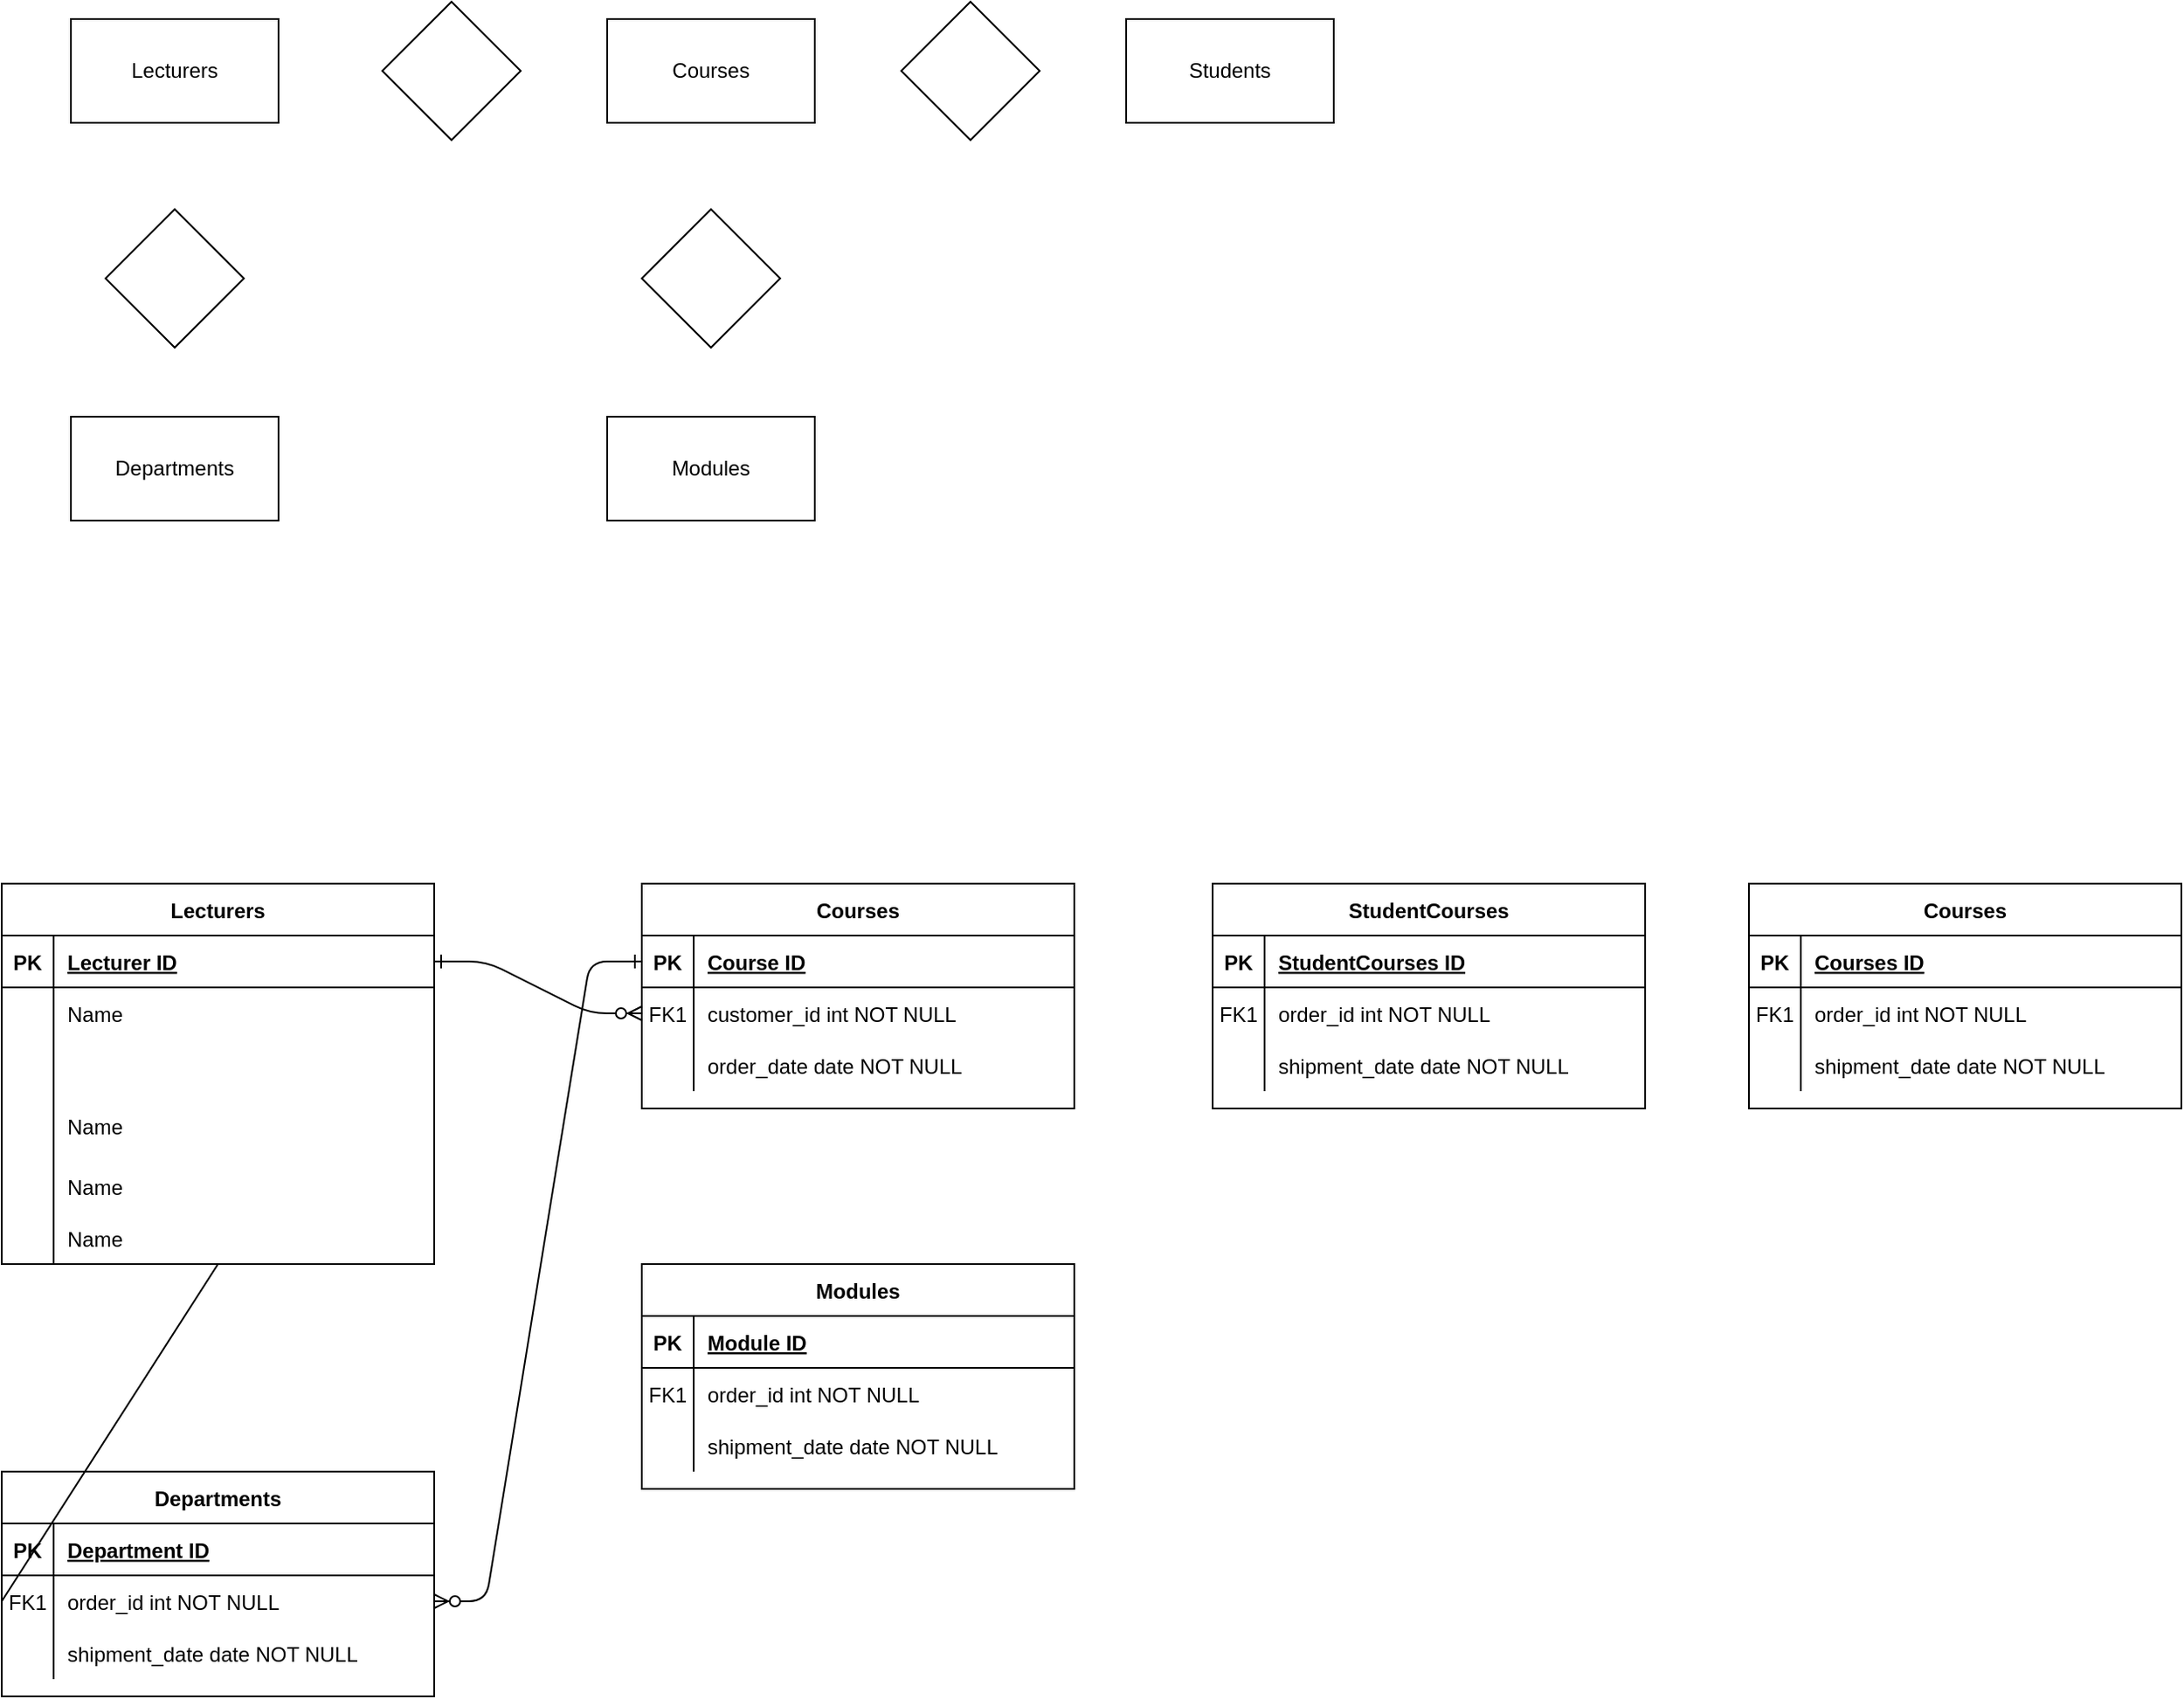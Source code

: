 <mxfile version="16.5.2" type="github">
  <diagram id="R2lEEEUBdFMjLlhIrx00" name="Page-1">
    <mxGraphModel dx="841" dy="399" grid="1" gridSize="10" guides="1" tooltips="1" connect="1" arrows="1" fold="1" page="1" pageScale="1" pageWidth="3300" pageHeight="4681" math="0" shadow="0" extFonts="Permanent Marker^https://fonts.googleapis.com/css?family=Permanent+Marker">
      <root>
        <mxCell id="0" />
        <mxCell id="1" parent="0" />
        <mxCell id="cXxrzQ6mViW_sC7B9-sD-1" value="" style="edgeStyle=entityRelationEdgeStyle;endArrow=ERzeroToMany;startArrow=ERone;endFill=1;startFill=0;" edge="1" parent="1" source="cXxrzQ6mViW_sC7B9-sD-24" target="cXxrzQ6mViW_sC7B9-sD-7">
          <mxGeometry width="100" height="100" relative="1" as="geometry">
            <mxPoint x="1410" y="1900" as="sourcePoint" />
            <mxPoint x="1510" y="1800" as="targetPoint" />
          </mxGeometry>
        </mxCell>
        <mxCell id="cXxrzQ6mViW_sC7B9-sD-2" value="" style="edgeStyle=entityRelationEdgeStyle;endArrow=ERzeroToMany;startArrow=ERone;endFill=1;startFill=0;" edge="1" parent="1" source="cXxrzQ6mViW_sC7B9-sD-4" target="cXxrzQ6mViW_sC7B9-sD-17">
          <mxGeometry width="100" height="100" relative="1" as="geometry">
            <mxPoint x="1470" y="1360" as="sourcePoint" />
            <mxPoint x="1530" y="1385" as="targetPoint" />
          </mxGeometry>
        </mxCell>
        <mxCell id="cXxrzQ6mViW_sC7B9-sD-3" value="Courses" style="shape=table;startSize=30;container=1;collapsible=1;childLayout=tableLayout;fixedRows=1;rowLines=0;fontStyle=1;align=center;resizeLast=1;" vertex="1" parent="1">
          <mxGeometry x="1490" y="1300" width="250" height="130" as="geometry" />
        </mxCell>
        <mxCell id="cXxrzQ6mViW_sC7B9-sD-4" value="" style="shape=partialRectangle;collapsible=0;dropTarget=0;pointerEvents=0;fillColor=none;points=[[0,0.5],[1,0.5]];portConstraint=eastwest;top=0;left=0;right=0;bottom=1;" vertex="1" parent="cXxrzQ6mViW_sC7B9-sD-3">
          <mxGeometry y="30" width="250" height="30" as="geometry" />
        </mxCell>
        <mxCell id="cXxrzQ6mViW_sC7B9-sD-5" value="PK" style="shape=partialRectangle;overflow=hidden;connectable=0;fillColor=none;top=0;left=0;bottom=0;right=0;fontStyle=1;" vertex="1" parent="cXxrzQ6mViW_sC7B9-sD-4">
          <mxGeometry width="30" height="30" as="geometry">
            <mxRectangle width="30" height="30" as="alternateBounds" />
          </mxGeometry>
        </mxCell>
        <mxCell id="cXxrzQ6mViW_sC7B9-sD-6" value="Course ID" style="shape=partialRectangle;overflow=hidden;connectable=0;fillColor=none;top=0;left=0;bottom=0;right=0;align=left;spacingLeft=6;fontStyle=5;" vertex="1" parent="cXxrzQ6mViW_sC7B9-sD-4">
          <mxGeometry x="30" width="220" height="30" as="geometry">
            <mxRectangle width="220" height="30" as="alternateBounds" />
          </mxGeometry>
        </mxCell>
        <mxCell id="cXxrzQ6mViW_sC7B9-sD-7" value="" style="shape=partialRectangle;collapsible=0;dropTarget=0;pointerEvents=0;fillColor=none;points=[[0,0.5],[1,0.5]];portConstraint=eastwest;top=0;left=0;right=0;bottom=0;" vertex="1" parent="cXxrzQ6mViW_sC7B9-sD-3">
          <mxGeometry y="60" width="250" height="30" as="geometry" />
        </mxCell>
        <mxCell id="cXxrzQ6mViW_sC7B9-sD-8" value="FK1" style="shape=partialRectangle;overflow=hidden;connectable=0;fillColor=none;top=0;left=0;bottom=0;right=0;" vertex="1" parent="cXxrzQ6mViW_sC7B9-sD-7">
          <mxGeometry width="30" height="30" as="geometry">
            <mxRectangle width="30" height="30" as="alternateBounds" />
          </mxGeometry>
        </mxCell>
        <mxCell id="cXxrzQ6mViW_sC7B9-sD-9" value="customer_id int NOT NULL" style="shape=partialRectangle;overflow=hidden;connectable=0;fillColor=none;top=0;left=0;bottom=0;right=0;align=left;spacingLeft=6;" vertex="1" parent="cXxrzQ6mViW_sC7B9-sD-7">
          <mxGeometry x="30" width="220" height="30" as="geometry">
            <mxRectangle width="220" height="30" as="alternateBounds" />
          </mxGeometry>
        </mxCell>
        <mxCell id="cXxrzQ6mViW_sC7B9-sD-10" value="" style="shape=partialRectangle;collapsible=0;dropTarget=0;pointerEvents=0;fillColor=none;points=[[0,0.5],[1,0.5]];portConstraint=eastwest;top=0;left=0;right=0;bottom=0;" vertex="1" parent="cXxrzQ6mViW_sC7B9-sD-3">
          <mxGeometry y="90" width="250" height="30" as="geometry" />
        </mxCell>
        <mxCell id="cXxrzQ6mViW_sC7B9-sD-11" value="" style="shape=partialRectangle;overflow=hidden;connectable=0;fillColor=none;top=0;left=0;bottom=0;right=0;" vertex="1" parent="cXxrzQ6mViW_sC7B9-sD-10">
          <mxGeometry width="30" height="30" as="geometry">
            <mxRectangle width="30" height="30" as="alternateBounds" />
          </mxGeometry>
        </mxCell>
        <mxCell id="cXxrzQ6mViW_sC7B9-sD-12" value="order_date date NOT NULL" style="shape=partialRectangle;overflow=hidden;connectable=0;fillColor=none;top=0;left=0;bottom=0;right=0;align=left;spacingLeft=6;" vertex="1" parent="cXxrzQ6mViW_sC7B9-sD-10">
          <mxGeometry x="30" width="220" height="30" as="geometry">
            <mxRectangle width="220" height="30" as="alternateBounds" />
          </mxGeometry>
        </mxCell>
        <mxCell id="cXxrzQ6mViW_sC7B9-sD-13" value="Departments" style="shape=table;startSize=30;container=1;collapsible=1;childLayout=tableLayout;fixedRows=1;rowLines=0;fontStyle=1;align=center;resizeLast=1;" vertex="1" parent="1">
          <mxGeometry x="1120" y="1640" width="250" height="130" as="geometry" />
        </mxCell>
        <mxCell id="cXxrzQ6mViW_sC7B9-sD-14" value="" style="shape=partialRectangle;collapsible=0;dropTarget=0;pointerEvents=0;fillColor=none;points=[[0,0.5],[1,0.5]];portConstraint=eastwest;top=0;left=0;right=0;bottom=1;" vertex="1" parent="cXxrzQ6mViW_sC7B9-sD-13">
          <mxGeometry y="30" width="250" height="30" as="geometry" />
        </mxCell>
        <mxCell id="cXxrzQ6mViW_sC7B9-sD-15" value="PK" style="shape=partialRectangle;overflow=hidden;connectable=0;fillColor=none;top=0;left=0;bottom=0;right=0;fontStyle=1;" vertex="1" parent="cXxrzQ6mViW_sC7B9-sD-14">
          <mxGeometry width="30" height="30" as="geometry">
            <mxRectangle width="30" height="30" as="alternateBounds" />
          </mxGeometry>
        </mxCell>
        <mxCell id="cXxrzQ6mViW_sC7B9-sD-16" value="Department ID" style="shape=partialRectangle;overflow=hidden;connectable=0;fillColor=none;top=0;left=0;bottom=0;right=0;align=left;spacingLeft=6;fontStyle=5;" vertex="1" parent="cXxrzQ6mViW_sC7B9-sD-14">
          <mxGeometry x="30" width="220" height="30" as="geometry">
            <mxRectangle width="220" height="30" as="alternateBounds" />
          </mxGeometry>
        </mxCell>
        <mxCell id="cXxrzQ6mViW_sC7B9-sD-17" value="" style="shape=partialRectangle;collapsible=0;dropTarget=0;pointerEvents=0;fillColor=none;points=[[0,0.5],[1,0.5]];portConstraint=eastwest;top=0;left=0;right=0;bottom=0;" vertex="1" parent="cXxrzQ6mViW_sC7B9-sD-13">
          <mxGeometry y="60" width="250" height="30" as="geometry" />
        </mxCell>
        <mxCell id="cXxrzQ6mViW_sC7B9-sD-18" value="FK1" style="shape=partialRectangle;overflow=hidden;connectable=0;fillColor=none;top=0;left=0;bottom=0;right=0;" vertex="1" parent="cXxrzQ6mViW_sC7B9-sD-17">
          <mxGeometry width="30" height="30" as="geometry">
            <mxRectangle width="30" height="30" as="alternateBounds" />
          </mxGeometry>
        </mxCell>
        <mxCell id="cXxrzQ6mViW_sC7B9-sD-19" value="order_id int NOT NULL" style="shape=partialRectangle;overflow=hidden;connectable=0;fillColor=none;top=0;left=0;bottom=0;right=0;align=left;spacingLeft=6;" vertex="1" parent="cXxrzQ6mViW_sC7B9-sD-17">
          <mxGeometry x="30" width="220" height="30" as="geometry">
            <mxRectangle width="220" height="30" as="alternateBounds" />
          </mxGeometry>
        </mxCell>
        <mxCell id="cXxrzQ6mViW_sC7B9-sD-20" value="" style="shape=partialRectangle;collapsible=0;dropTarget=0;pointerEvents=0;fillColor=none;points=[[0,0.5],[1,0.5]];portConstraint=eastwest;top=0;left=0;right=0;bottom=0;" vertex="1" parent="cXxrzQ6mViW_sC7B9-sD-13">
          <mxGeometry y="90" width="250" height="30" as="geometry" />
        </mxCell>
        <mxCell id="cXxrzQ6mViW_sC7B9-sD-21" value="" style="shape=partialRectangle;overflow=hidden;connectable=0;fillColor=none;top=0;left=0;bottom=0;right=0;" vertex="1" parent="cXxrzQ6mViW_sC7B9-sD-20">
          <mxGeometry width="30" height="30" as="geometry">
            <mxRectangle width="30" height="30" as="alternateBounds" />
          </mxGeometry>
        </mxCell>
        <mxCell id="cXxrzQ6mViW_sC7B9-sD-22" value="shipment_date date NOT NULL" style="shape=partialRectangle;overflow=hidden;connectable=0;fillColor=none;top=0;left=0;bottom=0;right=0;align=left;spacingLeft=6;" vertex="1" parent="cXxrzQ6mViW_sC7B9-sD-20">
          <mxGeometry x="30" width="220" height="30" as="geometry">
            <mxRectangle width="220" height="30" as="alternateBounds" />
          </mxGeometry>
        </mxCell>
        <mxCell id="cXxrzQ6mViW_sC7B9-sD-23" value="Lecturers" style="shape=table;startSize=30;container=1;collapsible=1;childLayout=tableLayout;fixedRows=1;rowLines=0;fontStyle=1;align=center;resizeLast=1;" vertex="1" parent="1">
          <mxGeometry x="1120" y="1300" width="250" height="220" as="geometry" />
        </mxCell>
        <mxCell id="cXxrzQ6mViW_sC7B9-sD-24" value="" style="shape=partialRectangle;collapsible=0;dropTarget=0;pointerEvents=0;fillColor=none;points=[[0,0.5],[1,0.5]];portConstraint=eastwest;top=0;left=0;right=0;bottom=1;" vertex="1" parent="cXxrzQ6mViW_sC7B9-sD-23">
          <mxGeometry y="30" width="250" height="30" as="geometry" />
        </mxCell>
        <mxCell id="cXxrzQ6mViW_sC7B9-sD-25" value="PK" style="shape=partialRectangle;overflow=hidden;connectable=0;fillColor=none;top=0;left=0;bottom=0;right=0;fontStyle=1;" vertex="1" parent="cXxrzQ6mViW_sC7B9-sD-24">
          <mxGeometry width="30" height="30" as="geometry">
            <mxRectangle width="30" height="30" as="alternateBounds" />
          </mxGeometry>
        </mxCell>
        <mxCell id="cXxrzQ6mViW_sC7B9-sD-26" value="Lecturer ID" style="shape=partialRectangle;overflow=hidden;connectable=0;fillColor=none;top=0;left=0;bottom=0;right=0;align=left;spacingLeft=6;fontStyle=5;" vertex="1" parent="cXxrzQ6mViW_sC7B9-sD-24">
          <mxGeometry x="30" width="220" height="30" as="geometry">
            <mxRectangle width="220" height="30" as="alternateBounds" />
          </mxGeometry>
        </mxCell>
        <mxCell id="cXxrzQ6mViW_sC7B9-sD-27" value="" style="shape=partialRectangle;collapsible=0;dropTarget=0;pointerEvents=0;fillColor=none;points=[[0,0.5],[1,0.5]];portConstraint=eastwest;top=0;left=0;right=0;bottom=0;" vertex="1" parent="cXxrzQ6mViW_sC7B9-sD-23">
          <mxGeometry y="60" width="250" height="160" as="geometry" />
        </mxCell>
        <mxCell id="cXxrzQ6mViW_sC7B9-sD-28" value="" style="shape=partialRectangle;overflow=hidden;connectable=0;fillColor=none;top=0;left=0;bottom=0;right=0;" vertex="1" parent="cXxrzQ6mViW_sC7B9-sD-27">
          <mxGeometry width="30" height="160" as="geometry">
            <mxRectangle width="30" height="160" as="alternateBounds" />
          </mxGeometry>
        </mxCell>
        <mxCell id="cXxrzQ6mViW_sC7B9-sD-29" value="Name" style="shape=partialRectangle;overflow=hidden;connectable=0;fillColor=none;top=0;left=0;bottom=0;right=0;align=left;spacingLeft=6;" vertex="1" parent="cXxrzQ6mViW_sC7B9-sD-27">
          <mxGeometry x="30" width="220" height="160" as="geometry">
            <mxRectangle width="220" height="160" as="alternateBounds" />
          </mxGeometry>
        </mxCell>
        <mxCell id="cXxrzQ6mViW_sC7B9-sD-31" value="" style="endArrow=none;html=1;rounded=0;entryX=0.5;entryY=1;entryDx=0;entryDy=0;exitX=0;exitY=0.5;exitDx=0;exitDy=0;" edge="1" parent="1" source="cXxrzQ6mViW_sC7B9-sD-17" target="cXxrzQ6mViW_sC7B9-sD-23">
          <mxGeometry width="50" height="50" relative="1" as="geometry">
            <mxPoint x="1530" y="1480" as="sourcePoint" />
            <mxPoint x="1580" y="1430" as="targetPoint" />
          </mxGeometry>
        </mxCell>
        <mxCell id="cXxrzQ6mViW_sC7B9-sD-32" value="Departments" style="rounded=0;whiteSpace=wrap;html=1;" vertex="1" parent="1">
          <mxGeometry x="1160" y="1030" width="120" height="60" as="geometry" />
        </mxCell>
        <mxCell id="cXxrzQ6mViW_sC7B9-sD-33" value="Modules" style="rounded=0;whiteSpace=wrap;html=1;" vertex="1" parent="1">
          <mxGeometry x="1470" y="1030" width="120" height="60" as="geometry" />
        </mxCell>
        <mxCell id="cXxrzQ6mViW_sC7B9-sD-34" value="Courses" style="rounded=0;whiteSpace=wrap;html=1;" vertex="1" parent="1">
          <mxGeometry x="1470" y="800" width="120" height="60" as="geometry" />
        </mxCell>
        <mxCell id="cXxrzQ6mViW_sC7B9-sD-35" value="Students" style="rounded=0;whiteSpace=wrap;html=1;" vertex="1" parent="1">
          <mxGeometry x="1770" y="800" width="120" height="60" as="geometry" />
        </mxCell>
        <mxCell id="cXxrzQ6mViW_sC7B9-sD-36" value="" style="rhombus;whiteSpace=wrap;html=1;" vertex="1" parent="1">
          <mxGeometry x="1490" y="910" width="80" height="80" as="geometry" />
        </mxCell>
        <mxCell id="cXxrzQ6mViW_sC7B9-sD-37" value="" style="rhombus;whiteSpace=wrap;html=1;" vertex="1" parent="1">
          <mxGeometry x="1640" y="790" width="80" height="80" as="geometry" />
        </mxCell>
        <mxCell id="cXxrzQ6mViW_sC7B9-sD-38" value="Lecturers" style="rounded=0;whiteSpace=wrap;html=1;" vertex="1" parent="1">
          <mxGeometry x="1160" y="800" width="120" height="60" as="geometry" />
        </mxCell>
        <mxCell id="cXxrzQ6mViW_sC7B9-sD-39" value="" style="rhombus;whiteSpace=wrap;html=1;" vertex="1" parent="1">
          <mxGeometry x="1180" y="910" width="80" height="80" as="geometry" />
        </mxCell>
        <mxCell id="cXxrzQ6mViW_sC7B9-sD-40" value="" style="rhombus;whiteSpace=wrap;html=1;" vertex="1" parent="1">
          <mxGeometry x="1340" y="790" width="80" height="80" as="geometry" />
        </mxCell>
        <mxCell id="cXxrzQ6mViW_sC7B9-sD-41" value="StudentCourses" style="shape=table;startSize=30;container=1;collapsible=1;childLayout=tableLayout;fixedRows=1;rowLines=0;fontStyle=1;align=center;resizeLast=1;" vertex="1" parent="1">
          <mxGeometry x="1820" y="1300" width="250" height="130" as="geometry" />
        </mxCell>
        <mxCell id="cXxrzQ6mViW_sC7B9-sD-42" value="" style="shape=partialRectangle;collapsible=0;dropTarget=0;pointerEvents=0;fillColor=none;points=[[0,0.5],[1,0.5]];portConstraint=eastwest;top=0;left=0;right=0;bottom=1;" vertex="1" parent="cXxrzQ6mViW_sC7B9-sD-41">
          <mxGeometry y="30" width="250" height="30" as="geometry" />
        </mxCell>
        <mxCell id="cXxrzQ6mViW_sC7B9-sD-43" value="PK" style="shape=partialRectangle;overflow=hidden;connectable=0;fillColor=none;top=0;left=0;bottom=0;right=0;fontStyle=1;" vertex="1" parent="cXxrzQ6mViW_sC7B9-sD-42">
          <mxGeometry width="30" height="30" as="geometry">
            <mxRectangle width="30" height="30" as="alternateBounds" />
          </mxGeometry>
        </mxCell>
        <mxCell id="cXxrzQ6mViW_sC7B9-sD-44" value="StudentCourses ID" style="shape=partialRectangle;overflow=hidden;connectable=0;fillColor=none;top=0;left=0;bottom=0;right=0;align=left;spacingLeft=6;fontStyle=5;" vertex="1" parent="cXxrzQ6mViW_sC7B9-sD-42">
          <mxGeometry x="30" width="220" height="30" as="geometry">
            <mxRectangle width="220" height="30" as="alternateBounds" />
          </mxGeometry>
        </mxCell>
        <mxCell id="cXxrzQ6mViW_sC7B9-sD-45" value="" style="shape=partialRectangle;collapsible=0;dropTarget=0;pointerEvents=0;fillColor=none;points=[[0,0.5],[1,0.5]];portConstraint=eastwest;top=0;left=0;right=0;bottom=0;" vertex="1" parent="cXxrzQ6mViW_sC7B9-sD-41">
          <mxGeometry y="60" width="250" height="30" as="geometry" />
        </mxCell>
        <mxCell id="cXxrzQ6mViW_sC7B9-sD-46" value="FK1" style="shape=partialRectangle;overflow=hidden;connectable=0;fillColor=none;top=0;left=0;bottom=0;right=0;" vertex="1" parent="cXxrzQ6mViW_sC7B9-sD-45">
          <mxGeometry width="30" height="30" as="geometry">
            <mxRectangle width="30" height="30" as="alternateBounds" />
          </mxGeometry>
        </mxCell>
        <mxCell id="cXxrzQ6mViW_sC7B9-sD-47" value="order_id int NOT NULL" style="shape=partialRectangle;overflow=hidden;connectable=0;fillColor=none;top=0;left=0;bottom=0;right=0;align=left;spacingLeft=6;" vertex="1" parent="cXxrzQ6mViW_sC7B9-sD-45">
          <mxGeometry x="30" width="220" height="30" as="geometry">
            <mxRectangle width="220" height="30" as="alternateBounds" />
          </mxGeometry>
        </mxCell>
        <mxCell id="cXxrzQ6mViW_sC7B9-sD-48" value="" style="shape=partialRectangle;collapsible=0;dropTarget=0;pointerEvents=0;fillColor=none;points=[[0,0.5],[1,0.5]];portConstraint=eastwest;top=0;left=0;right=0;bottom=0;" vertex="1" parent="cXxrzQ6mViW_sC7B9-sD-41">
          <mxGeometry y="90" width="250" height="30" as="geometry" />
        </mxCell>
        <mxCell id="cXxrzQ6mViW_sC7B9-sD-49" value="" style="shape=partialRectangle;overflow=hidden;connectable=0;fillColor=none;top=0;left=0;bottom=0;right=0;" vertex="1" parent="cXxrzQ6mViW_sC7B9-sD-48">
          <mxGeometry width="30" height="30" as="geometry">
            <mxRectangle width="30" height="30" as="alternateBounds" />
          </mxGeometry>
        </mxCell>
        <mxCell id="cXxrzQ6mViW_sC7B9-sD-50" value="shipment_date date NOT NULL" style="shape=partialRectangle;overflow=hidden;connectable=0;fillColor=none;top=0;left=0;bottom=0;right=0;align=left;spacingLeft=6;" vertex="1" parent="cXxrzQ6mViW_sC7B9-sD-48">
          <mxGeometry x="30" width="220" height="30" as="geometry">
            <mxRectangle width="220" height="30" as="alternateBounds" />
          </mxGeometry>
        </mxCell>
        <mxCell id="cXxrzQ6mViW_sC7B9-sD-51" value="Courses" style="shape=table;startSize=30;container=1;collapsible=1;childLayout=tableLayout;fixedRows=1;rowLines=0;fontStyle=1;align=center;resizeLast=1;" vertex="1" parent="1">
          <mxGeometry x="2130" y="1300" width="250" height="130" as="geometry" />
        </mxCell>
        <mxCell id="cXxrzQ6mViW_sC7B9-sD-52" value="" style="shape=partialRectangle;collapsible=0;dropTarget=0;pointerEvents=0;fillColor=none;points=[[0,0.5],[1,0.5]];portConstraint=eastwest;top=0;left=0;right=0;bottom=1;" vertex="1" parent="cXxrzQ6mViW_sC7B9-sD-51">
          <mxGeometry y="30" width="250" height="30" as="geometry" />
        </mxCell>
        <mxCell id="cXxrzQ6mViW_sC7B9-sD-53" value="PK" style="shape=partialRectangle;overflow=hidden;connectable=0;fillColor=none;top=0;left=0;bottom=0;right=0;fontStyle=1;" vertex="1" parent="cXxrzQ6mViW_sC7B9-sD-52">
          <mxGeometry width="30" height="30" as="geometry">
            <mxRectangle width="30" height="30" as="alternateBounds" />
          </mxGeometry>
        </mxCell>
        <mxCell id="cXxrzQ6mViW_sC7B9-sD-54" value="Courses ID" style="shape=partialRectangle;overflow=hidden;connectable=0;fillColor=none;top=0;left=0;bottom=0;right=0;align=left;spacingLeft=6;fontStyle=5;" vertex="1" parent="cXxrzQ6mViW_sC7B9-sD-52">
          <mxGeometry x="30" width="220" height="30" as="geometry">
            <mxRectangle width="220" height="30" as="alternateBounds" />
          </mxGeometry>
        </mxCell>
        <mxCell id="cXxrzQ6mViW_sC7B9-sD-55" value="" style="shape=partialRectangle;collapsible=0;dropTarget=0;pointerEvents=0;fillColor=none;points=[[0,0.5],[1,0.5]];portConstraint=eastwest;top=0;left=0;right=0;bottom=0;" vertex="1" parent="cXxrzQ6mViW_sC7B9-sD-51">
          <mxGeometry y="60" width="250" height="30" as="geometry" />
        </mxCell>
        <mxCell id="cXxrzQ6mViW_sC7B9-sD-56" value="FK1" style="shape=partialRectangle;overflow=hidden;connectable=0;fillColor=none;top=0;left=0;bottom=0;right=0;" vertex="1" parent="cXxrzQ6mViW_sC7B9-sD-55">
          <mxGeometry width="30" height="30" as="geometry">
            <mxRectangle width="30" height="30" as="alternateBounds" />
          </mxGeometry>
        </mxCell>
        <mxCell id="cXxrzQ6mViW_sC7B9-sD-57" value="order_id int NOT NULL" style="shape=partialRectangle;overflow=hidden;connectable=0;fillColor=none;top=0;left=0;bottom=0;right=0;align=left;spacingLeft=6;" vertex="1" parent="cXxrzQ6mViW_sC7B9-sD-55">
          <mxGeometry x="30" width="220" height="30" as="geometry">
            <mxRectangle width="220" height="30" as="alternateBounds" />
          </mxGeometry>
        </mxCell>
        <mxCell id="cXxrzQ6mViW_sC7B9-sD-58" value="" style="shape=partialRectangle;collapsible=0;dropTarget=0;pointerEvents=0;fillColor=none;points=[[0,0.5],[1,0.5]];portConstraint=eastwest;top=0;left=0;right=0;bottom=0;" vertex="1" parent="cXxrzQ6mViW_sC7B9-sD-51">
          <mxGeometry y="90" width="250" height="30" as="geometry" />
        </mxCell>
        <mxCell id="cXxrzQ6mViW_sC7B9-sD-59" value="" style="shape=partialRectangle;overflow=hidden;connectable=0;fillColor=none;top=0;left=0;bottom=0;right=0;" vertex="1" parent="cXxrzQ6mViW_sC7B9-sD-58">
          <mxGeometry width="30" height="30" as="geometry">
            <mxRectangle width="30" height="30" as="alternateBounds" />
          </mxGeometry>
        </mxCell>
        <mxCell id="cXxrzQ6mViW_sC7B9-sD-60" value="shipment_date date NOT NULL" style="shape=partialRectangle;overflow=hidden;connectable=0;fillColor=none;top=0;left=0;bottom=0;right=0;align=left;spacingLeft=6;" vertex="1" parent="cXxrzQ6mViW_sC7B9-sD-58">
          <mxGeometry x="30" width="220" height="30" as="geometry">
            <mxRectangle width="220" height="30" as="alternateBounds" />
          </mxGeometry>
        </mxCell>
        <mxCell id="cXxrzQ6mViW_sC7B9-sD-61" value="Modules" style="shape=table;startSize=30;container=1;collapsible=1;childLayout=tableLayout;fixedRows=1;rowLines=0;fontStyle=1;align=center;resizeLast=1;" vertex="1" parent="1">
          <mxGeometry x="1490" y="1520" width="250" height="130" as="geometry" />
        </mxCell>
        <mxCell id="cXxrzQ6mViW_sC7B9-sD-62" value="" style="shape=partialRectangle;collapsible=0;dropTarget=0;pointerEvents=0;fillColor=none;points=[[0,0.5],[1,0.5]];portConstraint=eastwest;top=0;left=0;right=0;bottom=1;" vertex="1" parent="cXxrzQ6mViW_sC7B9-sD-61">
          <mxGeometry y="30" width="250" height="30" as="geometry" />
        </mxCell>
        <mxCell id="cXxrzQ6mViW_sC7B9-sD-63" value="PK" style="shape=partialRectangle;overflow=hidden;connectable=0;fillColor=none;top=0;left=0;bottom=0;right=0;fontStyle=1;" vertex="1" parent="cXxrzQ6mViW_sC7B9-sD-62">
          <mxGeometry width="30" height="30" as="geometry">
            <mxRectangle width="30" height="30" as="alternateBounds" />
          </mxGeometry>
        </mxCell>
        <mxCell id="cXxrzQ6mViW_sC7B9-sD-64" value="Module ID" style="shape=partialRectangle;overflow=hidden;connectable=0;fillColor=none;top=0;left=0;bottom=0;right=0;align=left;spacingLeft=6;fontStyle=5;" vertex="1" parent="cXxrzQ6mViW_sC7B9-sD-62">
          <mxGeometry x="30" width="220" height="30" as="geometry">
            <mxRectangle width="220" height="30" as="alternateBounds" />
          </mxGeometry>
        </mxCell>
        <mxCell id="cXxrzQ6mViW_sC7B9-sD-65" value="" style="shape=partialRectangle;collapsible=0;dropTarget=0;pointerEvents=0;fillColor=none;points=[[0,0.5],[1,0.5]];portConstraint=eastwest;top=0;left=0;right=0;bottom=0;" vertex="1" parent="cXxrzQ6mViW_sC7B9-sD-61">
          <mxGeometry y="60" width="250" height="30" as="geometry" />
        </mxCell>
        <mxCell id="cXxrzQ6mViW_sC7B9-sD-66" value="FK1" style="shape=partialRectangle;overflow=hidden;connectable=0;fillColor=none;top=0;left=0;bottom=0;right=0;" vertex="1" parent="cXxrzQ6mViW_sC7B9-sD-65">
          <mxGeometry width="30" height="30" as="geometry">
            <mxRectangle width="30" height="30" as="alternateBounds" />
          </mxGeometry>
        </mxCell>
        <mxCell id="cXxrzQ6mViW_sC7B9-sD-67" value="order_id int NOT NULL" style="shape=partialRectangle;overflow=hidden;connectable=0;fillColor=none;top=0;left=0;bottom=0;right=0;align=left;spacingLeft=6;" vertex="1" parent="cXxrzQ6mViW_sC7B9-sD-65">
          <mxGeometry x="30" width="220" height="30" as="geometry">
            <mxRectangle width="220" height="30" as="alternateBounds" />
          </mxGeometry>
        </mxCell>
        <mxCell id="cXxrzQ6mViW_sC7B9-sD-68" value="" style="shape=partialRectangle;collapsible=0;dropTarget=0;pointerEvents=0;fillColor=none;points=[[0,0.5],[1,0.5]];portConstraint=eastwest;top=0;left=0;right=0;bottom=0;" vertex="1" parent="cXxrzQ6mViW_sC7B9-sD-61">
          <mxGeometry y="90" width="250" height="30" as="geometry" />
        </mxCell>
        <mxCell id="cXxrzQ6mViW_sC7B9-sD-69" value="" style="shape=partialRectangle;overflow=hidden;connectable=0;fillColor=none;top=0;left=0;bottom=0;right=0;" vertex="1" parent="cXxrzQ6mViW_sC7B9-sD-68">
          <mxGeometry width="30" height="30" as="geometry">
            <mxRectangle width="30" height="30" as="alternateBounds" />
          </mxGeometry>
        </mxCell>
        <mxCell id="cXxrzQ6mViW_sC7B9-sD-70" value="shipment_date date NOT NULL" style="shape=partialRectangle;overflow=hidden;connectable=0;fillColor=none;top=0;left=0;bottom=0;right=0;align=left;spacingLeft=6;" vertex="1" parent="cXxrzQ6mViW_sC7B9-sD-68">
          <mxGeometry x="30" width="220" height="30" as="geometry">
            <mxRectangle width="220" height="30" as="alternateBounds" />
          </mxGeometry>
        </mxCell>
        <mxCell id="cXxrzQ6mViW_sC7B9-sD-73" value="Name" style="shape=partialRectangle;overflow=hidden;connectable=0;fillColor=none;top=0;left=0;bottom=0;right=0;align=left;spacingLeft=6;" vertex="1" parent="1">
          <mxGeometry x="1150" y="1360" width="220" height="30" as="geometry">
            <mxRectangle width="220" height="30" as="alternateBounds" />
          </mxGeometry>
        </mxCell>
        <mxCell id="cXxrzQ6mViW_sC7B9-sD-74" value="Name" style="shape=partialRectangle;overflow=hidden;connectable=0;fillColor=none;top=0;left=0;bottom=0;right=0;align=left;spacingLeft=6;" vertex="1" parent="1">
          <mxGeometry x="1150" y="1460" width="220" height="30" as="geometry">
            <mxRectangle width="220" height="30" as="alternateBounds" />
          </mxGeometry>
        </mxCell>
        <mxCell id="cXxrzQ6mViW_sC7B9-sD-75" value="Name" style="shape=partialRectangle;overflow=hidden;connectable=0;fillColor=none;top=0;left=0;bottom=0;right=0;align=left;spacingLeft=6;" vertex="1" parent="1">
          <mxGeometry x="1150" y="1490" width="220" height="30" as="geometry">
            <mxRectangle width="220" height="30" as="alternateBounds" />
          </mxGeometry>
        </mxCell>
      </root>
    </mxGraphModel>
  </diagram>
</mxfile>
